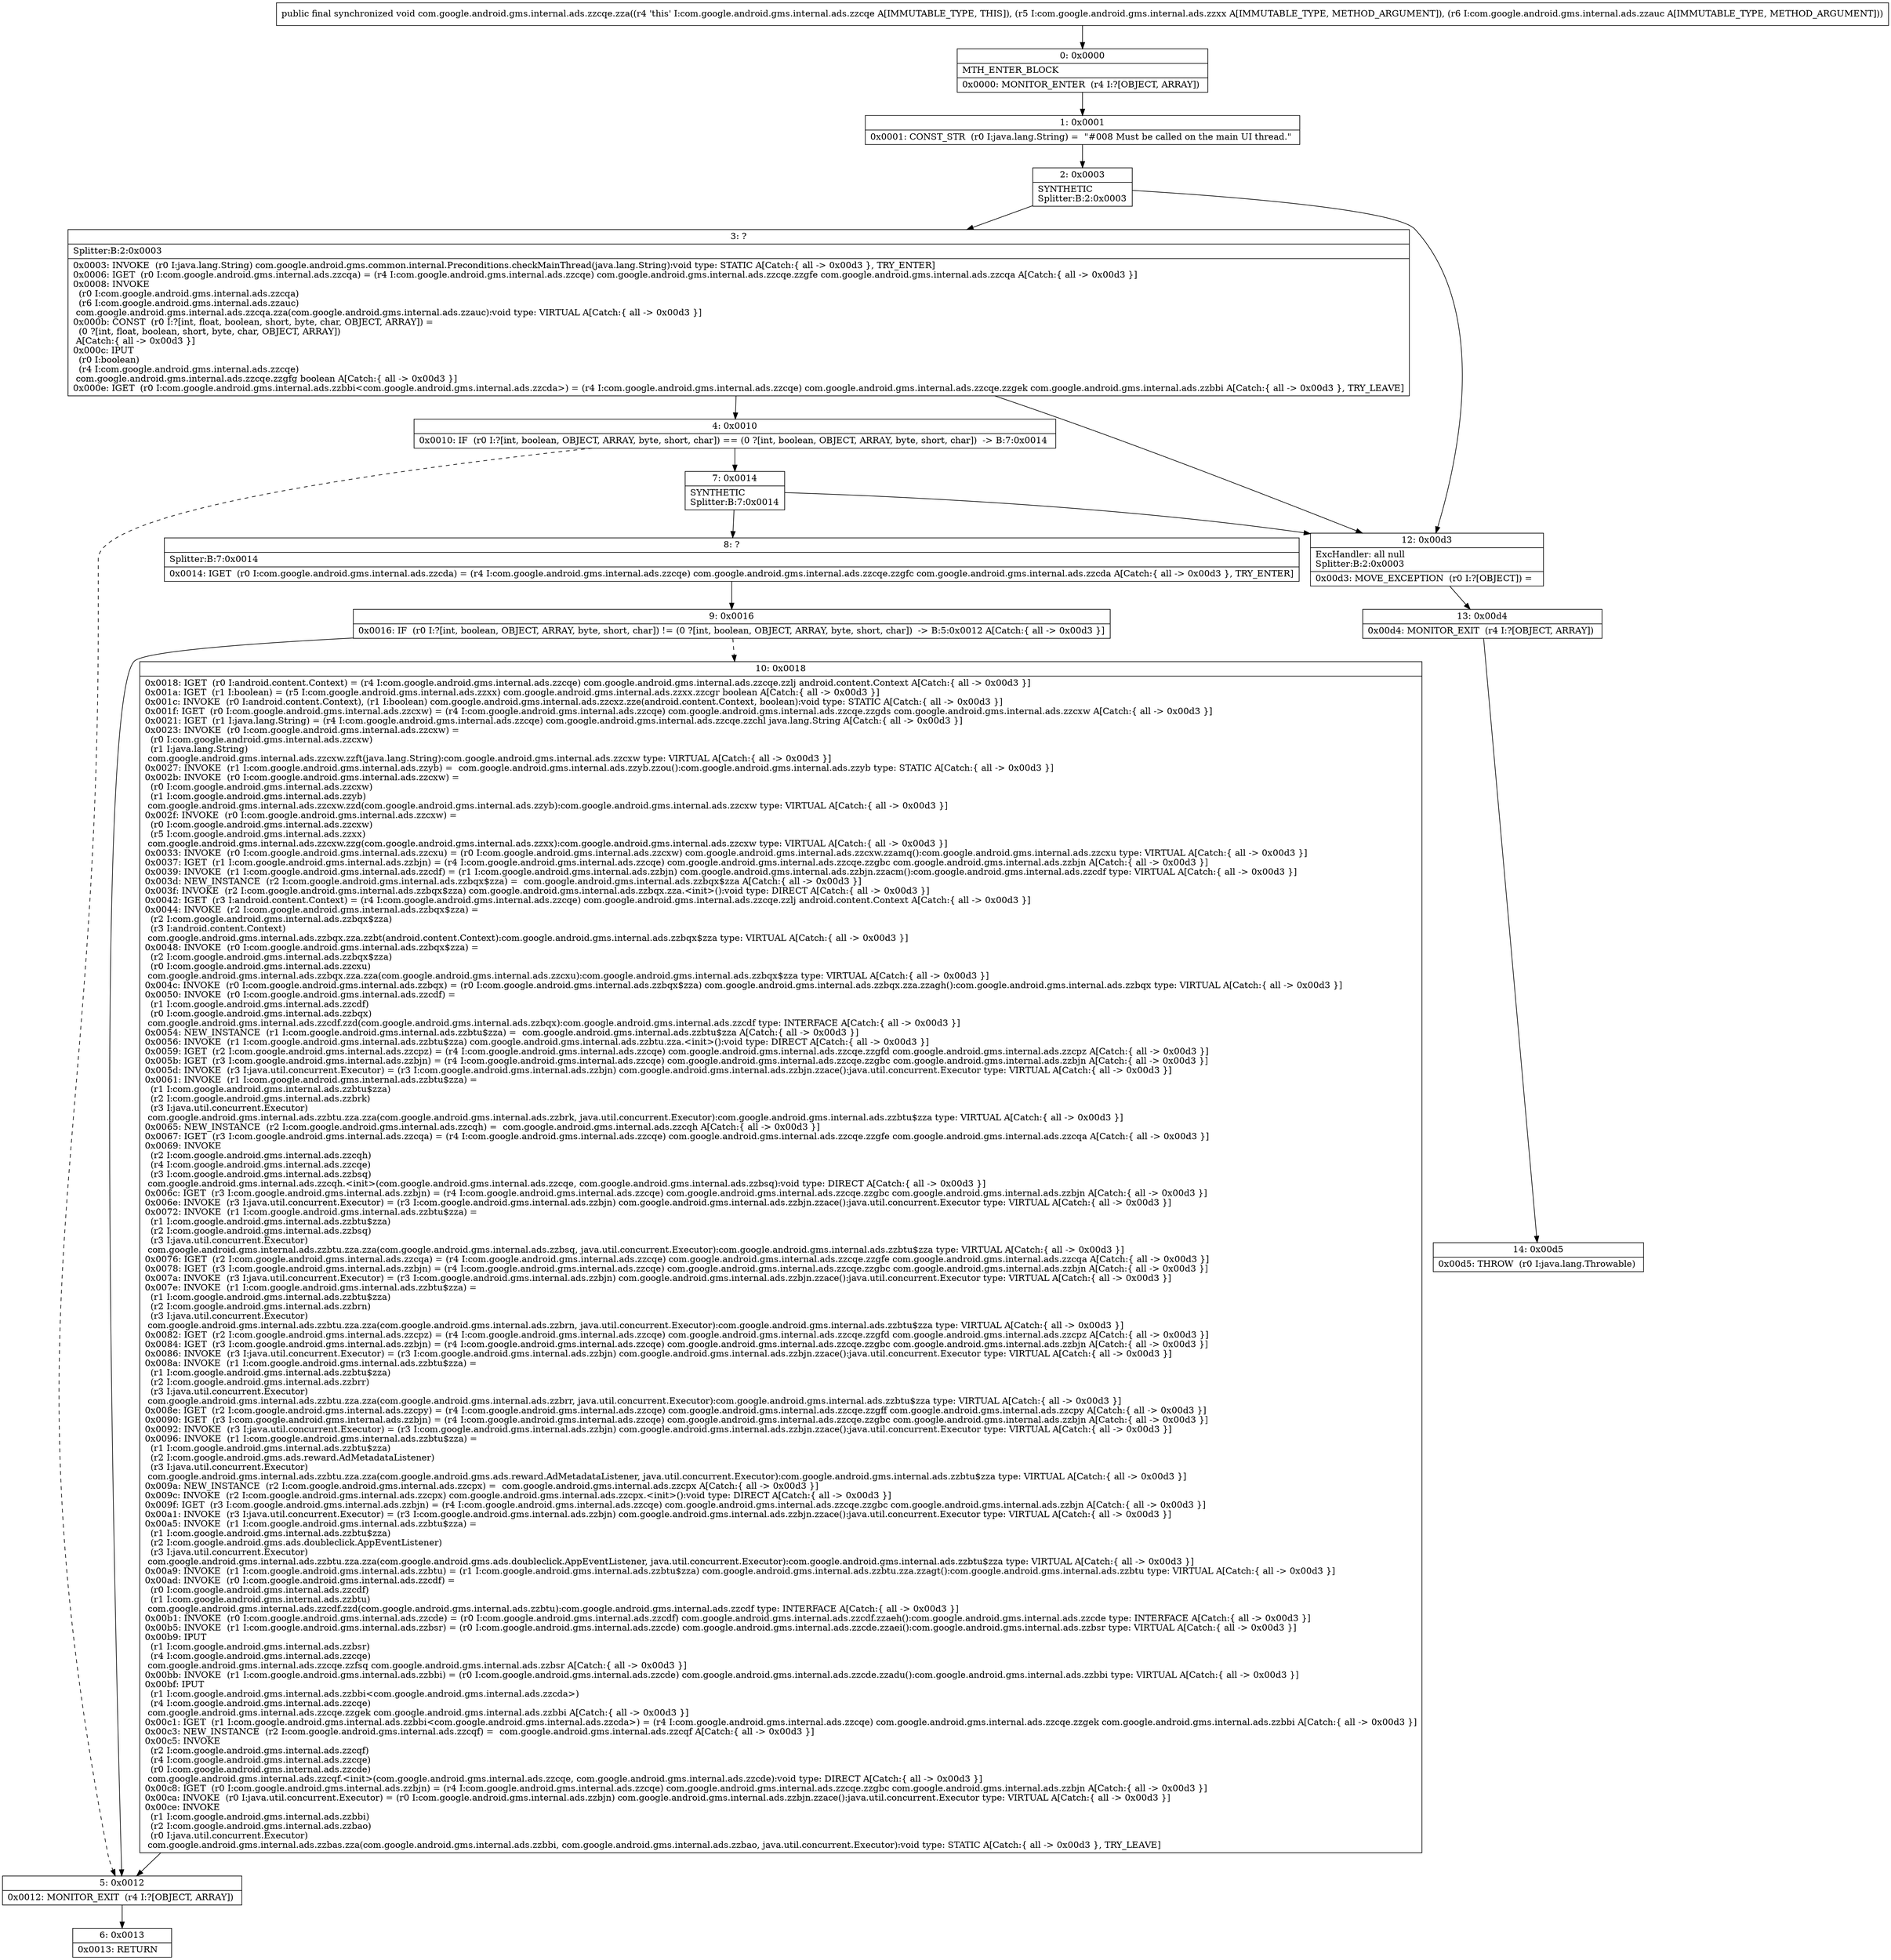 digraph "CFG forcom.google.android.gms.internal.ads.zzcqe.zza(Lcom\/google\/android\/gms\/internal\/ads\/zzxx;Lcom\/google\/android\/gms\/internal\/ads\/zzauc;)V" {
Node_0 [shape=record,label="{0\:\ 0x0000|MTH_ENTER_BLOCK\l|0x0000: MONITOR_ENTER  (r4 I:?[OBJECT, ARRAY]) \l}"];
Node_1 [shape=record,label="{1\:\ 0x0001|0x0001: CONST_STR  (r0 I:java.lang.String) =  \"#008 Must be called on the main UI thread.\" \l}"];
Node_2 [shape=record,label="{2\:\ 0x0003|SYNTHETIC\lSplitter:B:2:0x0003\l}"];
Node_3 [shape=record,label="{3\:\ ?|Splitter:B:2:0x0003\l|0x0003: INVOKE  (r0 I:java.lang.String) com.google.android.gms.common.internal.Preconditions.checkMainThread(java.lang.String):void type: STATIC A[Catch:\{ all \-\> 0x00d3 \}, TRY_ENTER]\l0x0006: IGET  (r0 I:com.google.android.gms.internal.ads.zzcqa) = (r4 I:com.google.android.gms.internal.ads.zzcqe) com.google.android.gms.internal.ads.zzcqe.zzgfe com.google.android.gms.internal.ads.zzcqa A[Catch:\{ all \-\> 0x00d3 \}]\l0x0008: INVOKE  \l  (r0 I:com.google.android.gms.internal.ads.zzcqa)\l  (r6 I:com.google.android.gms.internal.ads.zzauc)\l com.google.android.gms.internal.ads.zzcqa.zza(com.google.android.gms.internal.ads.zzauc):void type: VIRTUAL A[Catch:\{ all \-\> 0x00d3 \}]\l0x000b: CONST  (r0 I:?[int, float, boolean, short, byte, char, OBJECT, ARRAY]) = \l  (0 ?[int, float, boolean, short, byte, char, OBJECT, ARRAY])\l A[Catch:\{ all \-\> 0x00d3 \}]\l0x000c: IPUT  \l  (r0 I:boolean)\l  (r4 I:com.google.android.gms.internal.ads.zzcqe)\l com.google.android.gms.internal.ads.zzcqe.zzgfg boolean A[Catch:\{ all \-\> 0x00d3 \}]\l0x000e: IGET  (r0 I:com.google.android.gms.internal.ads.zzbbi\<com.google.android.gms.internal.ads.zzcda\>) = (r4 I:com.google.android.gms.internal.ads.zzcqe) com.google.android.gms.internal.ads.zzcqe.zzgek com.google.android.gms.internal.ads.zzbbi A[Catch:\{ all \-\> 0x00d3 \}, TRY_LEAVE]\l}"];
Node_4 [shape=record,label="{4\:\ 0x0010|0x0010: IF  (r0 I:?[int, boolean, OBJECT, ARRAY, byte, short, char]) == (0 ?[int, boolean, OBJECT, ARRAY, byte, short, char])  \-\> B:7:0x0014 \l}"];
Node_5 [shape=record,label="{5\:\ 0x0012|0x0012: MONITOR_EXIT  (r4 I:?[OBJECT, ARRAY]) \l}"];
Node_6 [shape=record,label="{6\:\ 0x0013|0x0013: RETURN   \l}"];
Node_7 [shape=record,label="{7\:\ 0x0014|SYNTHETIC\lSplitter:B:7:0x0014\l}"];
Node_8 [shape=record,label="{8\:\ ?|Splitter:B:7:0x0014\l|0x0014: IGET  (r0 I:com.google.android.gms.internal.ads.zzcda) = (r4 I:com.google.android.gms.internal.ads.zzcqe) com.google.android.gms.internal.ads.zzcqe.zzgfc com.google.android.gms.internal.ads.zzcda A[Catch:\{ all \-\> 0x00d3 \}, TRY_ENTER]\l}"];
Node_9 [shape=record,label="{9\:\ 0x0016|0x0016: IF  (r0 I:?[int, boolean, OBJECT, ARRAY, byte, short, char]) != (0 ?[int, boolean, OBJECT, ARRAY, byte, short, char])  \-\> B:5:0x0012 A[Catch:\{ all \-\> 0x00d3 \}]\l}"];
Node_10 [shape=record,label="{10\:\ 0x0018|0x0018: IGET  (r0 I:android.content.Context) = (r4 I:com.google.android.gms.internal.ads.zzcqe) com.google.android.gms.internal.ads.zzcqe.zzlj android.content.Context A[Catch:\{ all \-\> 0x00d3 \}]\l0x001a: IGET  (r1 I:boolean) = (r5 I:com.google.android.gms.internal.ads.zzxx) com.google.android.gms.internal.ads.zzxx.zzcgr boolean A[Catch:\{ all \-\> 0x00d3 \}]\l0x001c: INVOKE  (r0 I:android.content.Context), (r1 I:boolean) com.google.android.gms.internal.ads.zzcxz.zze(android.content.Context, boolean):void type: STATIC A[Catch:\{ all \-\> 0x00d3 \}]\l0x001f: IGET  (r0 I:com.google.android.gms.internal.ads.zzcxw) = (r4 I:com.google.android.gms.internal.ads.zzcqe) com.google.android.gms.internal.ads.zzcqe.zzgds com.google.android.gms.internal.ads.zzcxw A[Catch:\{ all \-\> 0x00d3 \}]\l0x0021: IGET  (r1 I:java.lang.String) = (r4 I:com.google.android.gms.internal.ads.zzcqe) com.google.android.gms.internal.ads.zzcqe.zzchl java.lang.String A[Catch:\{ all \-\> 0x00d3 \}]\l0x0023: INVOKE  (r0 I:com.google.android.gms.internal.ads.zzcxw) = \l  (r0 I:com.google.android.gms.internal.ads.zzcxw)\l  (r1 I:java.lang.String)\l com.google.android.gms.internal.ads.zzcxw.zzft(java.lang.String):com.google.android.gms.internal.ads.zzcxw type: VIRTUAL A[Catch:\{ all \-\> 0x00d3 \}]\l0x0027: INVOKE  (r1 I:com.google.android.gms.internal.ads.zzyb) =  com.google.android.gms.internal.ads.zzyb.zzou():com.google.android.gms.internal.ads.zzyb type: STATIC A[Catch:\{ all \-\> 0x00d3 \}]\l0x002b: INVOKE  (r0 I:com.google.android.gms.internal.ads.zzcxw) = \l  (r0 I:com.google.android.gms.internal.ads.zzcxw)\l  (r1 I:com.google.android.gms.internal.ads.zzyb)\l com.google.android.gms.internal.ads.zzcxw.zzd(com.google.android.gms.internal.ads.zzyb):com.google.android.gms.internal.ads.zzcxw type: VIRTUAL A[Catch:\{ all \-\> 0x00d3 \}]\l0x002f: INVOKE  (r0 I:com.google.android.gms.internal.ads.zzcxw) = \l  (r0 I:com.google.android.gms.internal.ads.zzcxw)\l  (r5 I:com.google.android.gms.internal.ads.zzxx)\l com.google.android.gms.internal.ads.zzcxw.zzg(com.google.android.gms.internal.ads.zzxx):com.google.android.gms.internal.ads.zzcxw type: VIRTUAL A[Catch:\{ all \-\> 0x00d3 \}]\l0x0033: INVOKE  (r0 I:com.google.android.gms.internal.ads.zzcxu) = (r0 I:com.google.android.gms.internal.ads.zzcxw) com.google.android.gms.internal.ads.zzcxw.zzamq():com.google.android.gms.internal.ads.zzcxu type: VIRTUAL A[Catch:\{ all \-\> 0x00d3 \}]\l0x0037: IGET  (r1 I:com.google.android.gms.internal.ads.zzbjn) = (r4 I:com.google.android.gms.internal.ads.zzcqe) com.google.android.gms.internal.ads.zzcqe.zzgbc com.google.android.gms.internal.ads.zzbjn A[Catch:\{ all \-\> 0x00d3 \}]\l0x0039: INVOKE  (r1 I:com.google.android.gms.internal.ads.zzcdf) = (r1 I:com.google.android.gms.internal.ads.zzbjn) com.google.android.gms.internal.ads.zzbjn.zzacm():com.google.android.gms.internal.ads.zzcdf type: VIRTUAL A[Catch:\{ all \-\> 0x00d3 \}]\l0x003d: NEW_INSTANCE  (r2 I:com.google.android.gms.internal.ads.zzbqx$zza) =  com.google.android.gms.internal.ads.zzbqx$zza A[Catch:\{ all \-\> 0x00d3 \}]\l0x003f: INVOKE  (r2 I:com.google.android.gms.internal.ads.zzbqx$zza) com.google.android.gms.internal.ads.zzbqx.zza.\<init\>():void type: DIRECT A[Catch:\{ all \-\> 0x00d3 \}]\l0x0042: IGET  (r3 I:android.content.Context) = (r4 I:com.google.android.gms.internal.ads.zzcqe) com.google.android.gms.internal.ads.zzcqe.zzlj android.content.Context A[Catch:\{ all \-\> 0x00d3 \}]\l0x0044: INVOKE  (r2 I:com.google.android.gms.internal.ads.zzbqx$zza) = \l  (r2 I:com.google.android.gms.internal.ads.zzbqx$zza)\l  (r3 I:android.content.Context)\l com.google.android.gms.internal.ads.zzbqx.zza.zzbt(android.content.Context):com.google.android.gms.internal.ads.zzbqx$zza type: VIRTUAL A[Catch:\{ all \-\> 0x00d3 \}]\l0x0048: INVOKE  (r0 I:com.google.android.gms.internal.ads.zzbqx$zza) = \l  (r2 I:com.google.android.gms.internal.ads.zzbqx$zza)\l  (r0 I:com.google.android.gms.internal.ads.zzcxu)\l com.google.android.gms.internal.ads.zzbqx.zza.zza(com.google.android.gms.internal.ads.zzcxu):com.google.android.gms.internal.ads.zzbqx$zza type: VIRTUAL A[Catch:\{ all \-\> 0x00d3 \}]\l0x004c: INVOKE  (r0 I:com.google.android.gms.internal.ads.zzbqx) = (r0 I:com.google.android.gms.internal.ads.zzbqx$zza) com.google.android.gms.internal.ads.zzbqx.zza.zzagh():com.google.android.gms.internal.ads.zzbqx type: VIRTUAL A[Catch:\{ all \-\> 0x00d3 \}]\l0x0050: INVOKE  (r0 I:com.google.android.gms.internal.ads.zzcdf) = \l  (r1 I:com.google.android.gms.internal.ads.zzcdf)\l  (r0 I:com.google.android.gms.internal.ads.zzbqx)\l com.google.android.gms.internal.ads.zzcdf.zzd(com.google.android.gms.internal.ads.zzbqx):com.google.android.gms.internal.ads.zzcdf type: INTERFACE A[Catch:\{ all \-\> 0x00d3 \}]\l0x0054: NEW_INSTANCE  (r1 I:com.google.android.gms.internal.ads.zzbtu$zza) =  com.google.android.gms.internal.ads.zzbtu$zza A[Catch:\{ all \-\> 0x00d3 \}]\l0x0056: INVOKE  (r1 I:com.google.android.gms.internal.ads.zzbtu$zza) com.google.android.gms.internal.ads.zzbtu.zza.\<init\>():void type: DIRECT A[Catch:\{ all \-\> 0x00d3 \}]\l0x0059: IGET  (r2 I:com.google.android.gms.internal.ads.zzcpz) = (r4 I:com.google.android.gms.internal.ads.zzcqe) com.google.android.gms.internal.ads.zzcqe.zzgfd com.google.android.gms.internal.ads.zzcpz A[Catch:\{ all \-\> 0x00d3 \}]\l0x005b: IGET  (r3 I:com.google.android.gms.internal.ads.zzbjn) = (r4 I:com.google.android.gms.internal.ads.zzcqe) com.google.android.gms.internal.ads.zzcqe.zzgbc com.google.android.gms.internal.ads.zzbjn A[Catch:\{ all \-\> 0x00d3 \}]\l0x005d: INVOKE  (r3 I:java.util.concurrent.Executor) = (r3 I:com.google.android.gms.internal.ads.zzbjn) com.google.android.gms.internal.ads.zzbjn.zzace():java.util.concurrent.Executor type: VIRTUAL A[Catch:\{ all \-\> 0x00d3 \}]\l0x0061: INVOKE  (r1 I:com.google.android.gms.internal.ads.zzbtu$zza) = \l  (r1 I:com.google.android.gms.internal.ads.zzbtu$zza)\l  (r2 I:com.google.android.gms.internal.ads.zzbrk)\l  (r3 I:java.util.concurrent.Executor)\l com.google.android.gms.internal.ads.zzbtu.zza.zza(com.google.android.gms.internal.ads.zzbrk, java.util.concurrent.Executor):com.google.android.gms.internal.ads.zzbtu$zza type: VIRTUAL A[Catch:\{ all \-\> 0x00d3 \}]\l0x0065: NEW_INSTANCE  (r2 I:com.google.android.gms.internal.ads.zzcqh) =  com.google.android.gms.internal.ads.zzcqh A[Catch:\{ all \-\> 0x00d3 \}]\l0x0067: IGET  (r3 I:com.google.android.gms.internal.ads.zzcqa) = (r4 I:com.google.android.gms.internal.ads.zzcqe) com.google.android.gms.internal.ads.zzcqe.zzgfe com.google.android.gms.internal.ads.zzcqa A[Catch:\{ all \-\> 0x00d3 \}]\l0x0069: INVOKE  \l  (r2 I:com.google.android.gms.internal.ads.zzcqh)\l  (r4 I:com.google.android.gms.internal.ads.zzcqe)\l  (r3 I:com.google.android.gms.internal.ads.zzbsq)\l com.google.android.gms.internal.ads.zzcqh.\<init\>(com.google.android.gms.internal.ads.zzcqe, com.google.android.gms.internal.ads.zzbsq):void type: DIRECT A[Catch:\{ all \-\> 0x00d3 \}]\l0x006c: IGET  (r3 I:com.google.android.gms.internal.ads.zzbjn) = (r4 I:com.google.android.gms.internal.ads.zzcqe) com.google.android.gms.internal.ads.zzcqe.zzgbc com.google.android.gms.internal.ads.zzbjn A[Catch:\{ all \-\> 0x00d3 \}]\l0x006e: INVOKE  (r3 I:java.util.concurrent.Executor) = (r3 I:com.google.android.gms.internal.ads.zzbjn) com.google.android.gms.internal.ads.zzbjn.zzace():java.util.concurrent.Executor type: VIRTUAL A[Catch:\{ all \-\> 0x00d3 \}]\l0x0072: INVOKE  (r1 I:com.google.android.gms.internal.ads.zzbtu$zza) = \l  (r1 I:com.google.android.gms.internal.ads.zzbtu$zza)\l  (r2 I:com.google.android.gms.internal.ads.zzbsq)\l  (r3 I:java.util.concurrent.Executor)\l com.google.android.gms.internal.ads.zzbtu.zza.zza(com.google.android.gms.internal.ads.zzbsq, java.util.concurrent.Executor):com.google.android.gms.internal.ads.zzbtu$zza type: VIRTUAL A[Catch:\{ all \-\> 0x00d3 \}]\l0x0076: IGET  (r2 I:com.google.android.gms.internal.ads.zzcqa) = (r4 I:com.google.android.gms.internal.ads.zzcqe) com.google.android.gms.internal.ads.zzcqe.zzgfe com.google.android.gms.internal.ads.zzcqa A[Catch:\{ all \-\> 0x00d3 \}]\l0x0078: IGET  (r3 I:com.google.android.gms.internal.ads.zzbjn) = (r4 I:com.google.android.gms.internal.ads.zzcqe) com.google.android.gms.internal.ads.zzcqe.zzgbc com.google.android.gms.internal.ads.zzbjn A[Catch:\{ all \-\> 0x00d3 \}]\l0x007a: INVOKE  (r3 I:java.util.concurrent.Executor) = (r3 I:com.google.android.gms.internal.ads.zzbjn) com.google.android.gms.internal.ads.zzbjn.zzace():java.util.concurrent.Executor type: VIRTUAL A[Catch:\{ all \-\> 0x00d3 \}]\l0x007e: INVOKE  (r1 I:com.google.android.gms.internal.ads.zzbtu$zza) = \l  (r1 I:com.google.android.gms.internal.ads.zzbtu$zza)\l  (r2 I:com.google.android.gms.internal.ads.zzbrn)\l  (r3 I:java.util.concurrent.Executor)\l com.google.android.gms.internal.ads.zzbtu.zza.zza(com.google.android.gms.internal.ads.zzbrn, java.util.concurrent.Executor):com.google.android.gms.internal.ads.zzbtu$zza type: VIRTUAL A[Catch:\{ all \-\> 0x00d3 \}]\l0x0082: IGET  (r2 I:com.google.android.gms.internal.ads.zzcpz) = (r4 I:com.google.android.gms.internal.ads.zzcqe) com.google.android.gms.internal.ads.zzcqe.zzgfd com.google.android.gms.internal.ads.zzcpz A[Catch:\{ all \-\> 0x00d3 \}]\l0x0084: IGET  (r3 I:com.google.android.gms.internal.ads.zzbjn) = (r4 I:com.google.android.gms.internal.ads.zzcqe) com.google.android.gms.internal.ads.zzcqe.zzgbc com.google.android.gms.internal.ads.zzbjn A[Catch:\{ all \-\> 0x00d3 \}]\l0x0086: INVOKE  (r3 I:java.util.concurrent.Executor) = (r3 I:com.google.android.gms.internal.ads.zzbjn) com.google.android.gms.internal.ads.zzbjn.zzace():java.util.concurrent.Executor type: VIRTUAL A[Catch:\{ all \-\> 0x00d3 \}]\l0x008a: INVOKE  (r1 I:com.google.android.gms.internal.ads.zzbtu$zza) = \l  (r1 I:com.google.android.gms.internal.ads.zzbtu$zza)\l  (r2 I:com.google.android.gms.internal.ads.zzbrr)\l  (r3 I:java.util.concurrent.Executor)\l com.google.android.gms.internal.ads.zzbtu.zza.zza(com.google.android.gms.internal.ads.zzbrr, java.util.concurrent.Executor):com.google.android.gms.internal.ads.zzbtu$zza type: VIRTUAL A[Catch:\{ all \-\> 0x00d3 \}]\l0x008e: IGET  (r2 I:com.google.android.gms.internal.ads.zzcpy) = (r4 I:com.google.android.gms.internal.ads.zzcqe) com.google.android.gms.internal.ads.zzcqe.zzgff com.google.android.gms.internal.ads.zzcpy A[Catch:\{ all \-\> 0x00d3 \}]\l0x0090: IGET  (r3 I:com.google.android.gms.internal.ads.zzbjn) = (r4 I:com.google.android.gms.internal.ads.zzcqe) com.google.android.gms.internal.ads.zzcqe.zzgbc com.google.android.gms.internal.ads.zzbjn A[Catch:\{ all \-\> 0x00d3 \}]\l0x0092: INVOKE  (r3 I:java.util.concurrent.Executor) = (r3 I:com.google.android.gms.internal.ads.zzbjn) com.google.android.gms.internal.ads.zzbjn.zzace():java.util.concurrent.Executor type: VIRTUAL A[Catch:\{ all \-\> 0x00d3 \}]\l0x0096: INVOKE  (r1 I:com.google.android.gms.internal.ads.zzbtu$zza) = \l  (r1 I:com.google.android.gms.internal.ads.zzbtu$zza)\l  (r2 I:com.google.android.gms.ads.reward.AdMetadataListener)\l  (r3 I:java.util.concurrent.Executor)\l com.google.android.gms.internal.ads.zzbtu.zza.zza(com.google.android.gms.ads.reward.AdMetadataListener, java.util.concurrent.Executor):com.google.android.gms.internal.ads.zzbtu$zza type: VIRTUAL A[Catch:\{ all \-\> 0x00d3 \}]\l0x009a: NEW_INSTANCE  (r2 I:com.google.android.gms.internal.ads.zzcpx) =  com.google.android.gms.internal.ads.zzcpx A[Catch:\{ all \-\> 0x00d3 \}]\l0x009c: INVOKE  (r2 I:com.google.android.gms.internal.ads.zzcpx) com.google.android.gms.internal.ads.zzcpx.\<init\>():void type: DIRECT A[Catch:\{ all \-\> 0x00d3 \}]\l0x009f: IGET  (r3 I:com.google.android.gms.internal.ads.zzbjn) = (r4 I:com.google.android.gms.internal.ads.zzcqe) com.google.android.gms.internal.ads.zzcqe.zzgbc com.google.android.gms.internal.ads.zzbjn A[Catch:\{ all \-\> 0x00d3 \}]\l0x00a1: INVOKE  (r3 I:java.util.concurrent.Executor) = (r3 I:com.google.android.gms.internal.ads.zzbjn) com.google.android.gms.internal.ads.zzbjn.zzace():java.util.concurrent.Executor type: VIRTUAL A[Catch:\{ all \-\> 0x00d3 \}]\l0x00a5: INVOKE  (r1 I:com.google.android.gms.internal.ads.zzbtu$zza) = \l  (r1 I:com.google.android.gms.internal.ads.zzbtu$zza)\l  (r2 I:com.google.android.gms.ads.doubleclick.AppEventListener)\l  (r3 I:java.util.concurrent.Executor)\l com.google.android.gms.internal.ads.zzbtu.zza.zza(com.google.android.gms.ads.doubleclick.AppEventListener, java.util.concurrent.Executor):com.google.android.gms.internal.ads.zzbtu$zza type: VIRTUAL A[Catch:\{ all \-\> 0x00d3 \}]\l0x00a9: INVOKE  (r1 I:com.google.android.gms.internal.ads.zzbtu) = (r1 I:com.google.android.gms.internal.ads.zzbtu$zza) com.google.android.gms.internal.ads.zzbtu.zza.zzagt():com.google.android.gms.internal.ads.zzbtu type: VIRTUAL A[Catch:\{ all \-\> 0x00d3 \}]\l0x00ad: INVOKE  (r0 I:com.google.android.gms.internal.ads.zzcdf) = \l  (r0 I:com.google.android.gms.internal.ads.zzcdf)\l  (r1 I:com.google.android.gms.internal.ads.zzbtu)\l com.google.android.gms.internal.ads.zzcdf.zzd(com.google.android.gms.internal.ads.zzbtu):com.google.android.gms.internal.ads.zzcdf type: INTERFACE A[Catch:\{ all \-\> 0x00d3 \}]\l0x00b1: INVOKE  (r0 I:com.google.android.gms.internal.ads.zzcde) = (r0 I:com.google.android.gms.internal.ads.zzcdf) com.google.android.gms.internal.ads.zzcdf.zzaeh():com.google.android.gms.internal.ads.zzcde type: INTERFACE A[Catch:\{ all \-\> 0x00d3 \}]\l0x00b5: INVOKE  (r1 I:com.google.android.gms.internal.ads.zzbsr) = (r0 I:com.google.android.gms.internal.ads.zzcde) com.google.android.gms.internal.ads.zzcde.zzaei():com.google.android.gms.internal.ads.zzbsr type: VIRTUAL A[Catch:\{ all \-\> 0x00d3 \}]\l0x00b9: IPUT  \l  (r1 I:com.google.android.gms.internal.ads.zzbsr)\l  (r4 I:com.google.android.gms.internal.ads.zzcqe)\l com.google.android.gms.internal.ads.zzcqe.zzfsq com.google.android.gms.internal.ads.zzbsr A[Catch:\{ all \-\> 0x00d3 \}]\l0x00bb: INVOKE  (r1 I:com.google.android.gms.internal.ads.zzbbi) = (r0 I:com.google.android.gms.internal.ads.zzcde) com.google.android.gms.internal.ads.zzcde.zzadu():com.google.android.gms.internal.ads.zzbbi type: VIRTUAL A[Catch:\{ all \-\> 0x00d3 \}]\l0x00bf: IPUT  \l  (r1 I:com.google.android.gms.internal.ads.zzbbi\<com.google.android.gms.internal.ads.zzcda\>)\l  (r4 I:com.google.android.gms.internal.ads.zzcqe)\l com.google.android.gms.internal.ads.zzcqe.zzgek com.google.android.gms.internal.ads.zzbbi A[Catch:\{ all \-\> 0x00d3 \}]\l0x00c1: IGET  (r1 I:com.google.android.gms.internal.ads.zzbbi\<com.google.android.gms.internal.ads.zzcda\>) = (r4 I:com.google.android.gms.internal.ads.zzcqe) com.google.android.gms.internal.ads.zzcqe.zzgek com.google.android.gms.internal.ads.zzbbi A[Catch:\{ all \-\> 0x00d3 \}]\l0x00c3: NEW_INSTANCE  (r2 I:com.google.android.gms.internal.ads.zzcqf) =  com.google.android.gms.internal.ads.zzcqf A[Catch:\{ all \-\> 0x00d3 \}]\l0x00c5: INVOKE  \l  (r2 I:com.google.android.gms.internal.ads.zzcqf)\l  (r4 I:com.google.android.gms.internal.ads.zzcqe)\l  (r0 I:com.google.android.gms.internal.ads.zzcde)\l com.google.android.gms.internal.ads.zzcqf.\<init\>(com.google.android.gms.internal.ads.zzcqe, com.google.android.gms.internal.ads.zzcde):void type: DIRECT A[Catch:\{ all \-\> 0x00d3 \}]\l0x00c8: IGET  (r0 I:com.google.android.gms.internal.ads.zzbjn) = (r4 I:com.google.android.gms.internal.ads.zzcqe) com.google.android.gms.internal.ads.zzcqe.zzgbc com.google.android.gms.internal.ads.zzbjn A[Catch:\{ all \-\> 0x00d3 \}]\l0x00ca: INVOKE  (r0 I:java.util.concurrent.Executor) = (r0 I:com.google.android.gms.internal.ads.zzbjn) com.google.android.gms.internal.ads.zzbjn.zzace():java.util.concurrent.Executor type: VIRTUAL A[Catch:\{ all \-\> 0x00d3 \}]\l0x00ce: INVOKE  \l  (r1 I:com.google.android.gms.internal.ads.zzbbi)\l  (r2 I:com.google.android.gms.internal.ads.zzbao)\l  (r0 I:java.util.concurrent.Executor)\l com.google.android.gms.internal.ads.zzbas.zza(com.google.android.gms.internal.ads.zzbbi, com.google.android.gms.internal.ads.zzbao, java.util.concurrent.Executor):void type: STATIC A[Catch:\{ all \-\> 0x00d3 \}, TRY_LEAVE]\l}"];
Node_12 [shape=record,label="{12\:\ 0x00d3|ExcHandler: all null\lSplitter:B:2:0x0003\l|0x00d3: MOVE_EXCEPTION  (r0 I:?[OBJECT]) =  \l}"];
Node_13 [shape=record,label="{13\:\ 0x00d4|0x00d4: MONITOR_EXIT  (r4 I:?[OBJECT, ARRAY]) \l}"];
Node_14 [shape=record,label="{14\:\ 0x00d5|0x00d5: THROW  (r0 I:java.lang.Throwable) \l}"];
MethodNode[shape=record,label="{public final synchronized void com.google.android.gms.internal.ads.zzcqe.zza((r4 'this' I:com.google.android.gms.internal.ads.zzcqe A[IMMUTABLE_TYPE, THIS]), (r5 I:com.google.android.gms.internal.ads.zzxx A[IMMUTABLE_TYPE, METHOD_ARGUMENT]), (r6 I:com.google.android.gms.internal.ads.zzauc A[IMMUTABLE_TYPE, METHOD_ARGUMENT])) }"];
MethodNode -> Node_0;
Node_0 -> Node_1;
Node_1 -> Node_2;
Node_2 -> Node_3;
Node_2 -> Node_12;
Node_3 -> Node_4;
Node_3 -> Node_12;
Node_4 -> Node_5[style=dashed];
Node_4 -> Node_7;
Node_5 -> Node_6;
Node_7 -> Node_8;
Node_7 -> Node_12;
Node_8 -> Node_9;
Node_9 -> Node_5;
Node_9 -> Node_10[style=dashed];
Node_10 -> Node_5;
Node_12 -> Node_13;
Node_13 -> Node_14;
}

